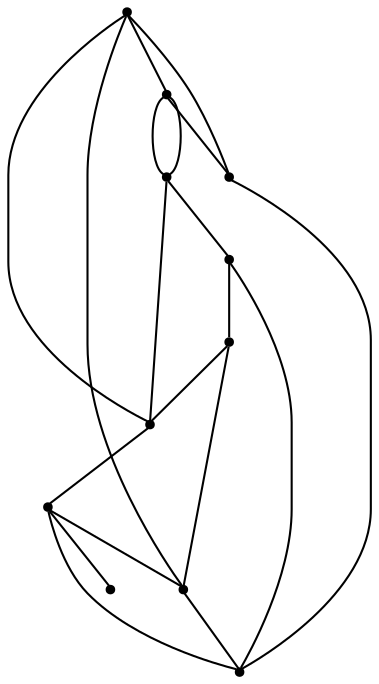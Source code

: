 graph {
  node [shape=point,comment="{\"directed\":false,\"doi\":\"10.1007/978-3-540-24595-7_22\",\"figure\":\"5 (1)\"}"]

  v0 [pos="459.54379996366276,1415.960251201283"]
  v1 [pos="472.1711755087209,1389.3352219552708"]
  v2 [pos="358.4,1352.0852117827446"]
  v3 [pos="415.6606422601744,1370.7102168690076"]
  v4 [pos="472.85878338481103,1352.0852117827446"]
  v5 [pos="371.02734375,1415.3352130543103"]
  v6 [pos="415.6606422601744,1437.96024611502"]
  v7 [pos="376.34083848110464,1384.0852130543103"]
  v8 [pos="424.9123682776163,1433.27274611502"]
  v9 [pos="455.54305959302326,1357.4602473865857"]
  v10 [pos="358.4,1390.0851914376926"]

  v0 -- v6 [id="-1",pos="459.54379996366276,1415.960251201283 442.2614371366279,1450.5644191395154 442.2614371366279,1450.5644191395154 442.2614371366279,1450.5644191395154 415.6606422601744,1437.96024611502 415.6606422601744,1437.96024611502 415.6606422601744,1437.96024611502"]
  v1 -- v0 [id="-2",pos="472.1711755087209,1389.3352219552708 459.54379996366276,1415.960251201283 459.54379996366276,1415.960251201283 459.54379996366276,1415.960251201283"]
  v10 -- v7 [id="-3",pos="358.4,1390.0851914376926 376.34083848110464,1384.0852130543103 376.34083848110464,1384.0852130543103 376.34083848110464,1384.0852130543103"]
  v7 -- v3 [id="-4",pos="376.34083848110464,1384.0852130543103 415.6606422601744,1370.7102168690076 415.6606422601744,1370.7102168690076 415.6606422601744,1370.7102168690076"]
  v3 -- v9 [id="-5",pos="415.6606422601744,1370.7102168690076 455.54305959302326,1357.4602473865857 455.54305959302326,1357.4602473865857 455.54305959302326,1357.4602473865857"]
  v9 -- v4 [id="-6",pos="455.54305959302326,1357.4602473865857 472.85878338481103,1352.0852117827446 472.85878338481103,1352.0852117827446 472.85878338481103,1352.0852117827446"]
  v4 -- v1 [id="-7",pos="472.85878338481103,1352.0852117827446 495.48798601017444,1344.1268631906223 495.48798601017444,1344.1268631906223 495.48798601017444,1344.1268631906223 495.48798601017444,1397.3435430815728 495.48798601017444,1397.3435430815728 495.48798601017444,1397.3435430815728 472.1711755087209,1389.3352219552708 472.1711755087209,1389.3352219552708 472.1711755087209,1389.3352219552708"]
  v1 -- v5 [id="-8",pos="472.1711755087209,1389.3352219552708 495.48798601017444,1344.1268631906223 495.48798601017444,1344.1268631906223 495.48798601017444,1344.1268631906223 335.80414244186045,1344.1268631906223 335.80414244186045,1344.1268631906223 335.80414244186045,1344.1268631906223 335.80414244186045,1397.3435430815728 335.80414244186045,1397.3435430815728 335.80414244186045,1397.3435430815728 371.02734375,1415.3352130543103 371.02734375,1415.3352130543103 371.02734375,1415.3352130543103"]
  v5 -- v10 [id="-9",pos="371.02734375,1415.3352130543103 358.4,1390.0851914376926 358.4,1390.0851914376926 358.4,1390.0851914376926"]
  v5 -- v6 [id="-10",pos="371.02734375,1415.3352130543103 389.03069131540695,1450.5644191395154 389.03069131540695,1450.5644191395154 389.03069131540695,1450.5644191395154 415.6606422601744,1437.96024611502 415.6606422601744,1437.96024611502 415.6606422601744,1437.96024611502"]
  v6 -- v8 [id="-11",pos="415.6606422601744,1437.96024611502 424.9123682776163,1433.27274611502 424.9123682776163,1433.27274611502 424.9123682776163,1433.27274611502"]
  v8 -- v0 [id="-12",pos="424.9123682776163,1433.27274611502 459.54379996366276,1415.960251201283 459.54379996366276,1415.960251201283 459.54379996366276,1415.960251201283"]
  v0 -- v9 [id="-13",pos="459.54379996366276,1415.960251201283 495.48798601017444,1397.3435430815728 495.48798601017444,1397.3435430815728 495.48798601017444,1397.3435430815728 455.54305959302326,1357.4602473865857 455.54305959302326,1357.4602473865857 455.54305959302326,1357.4602473865857"]
  v9 -- v7 [id="-15",pos="455.54305959302326,1357.4602473865857 389.03069131540695,1290.2852087309868 389.03069131540695,1290.2852087309868 389.03069131540695,1290.2852087309868 335.80414244186045,1344.1268631906223 335.80414244186045,1344.1268631906223 335.80414244186045,1344.1268631906223 376.34083848110464,1384.0852130543103 376.34083848110464,1384.0852130543103 376.34083848110464,1384.0852130543103"]
  v8 -- v7 [id="-16",pos="424.9123682776163,1433.27274611502 376.34083848110464,1384.0852130543103 376.34083848110464,1384.0852130543103 376.34083848110464,1384.0852130543103"]
  v10 -- v4 [id="-18",pos="358.4,1390.0851914376926 335.80414244186045,1397.3435430815728 335.80414244186045,1397.3435430815728 335.80414244186045,1397.3435430815728 389.03069131540695,1450.5644191395154 389.03069131540695,1450.5644191395154 389.03069131540695,1450.5644191395154 442.2614371366279,1450.5644191395154 442.2614371366279,1450.5644191395154 442.2614371366279,1450.5644191395154 495.48798601017444,1397.3435430815728 495.48798601017444,1397.3435430815728 495.48798601017444,1397.3435430815728 472.85878338481103,1352.0852117827446 472.85878338481103,1352.0852117827446 472.85878338481103,1352.0852117827446"]
  v3 -- v2 [id="-22",pos="415.6606422601744,1370.7102168690076 358.4,1352.0852117827446 358.4,1352.0852117827446 358.4,1352.0852117827446"]
  v6 -- v5 [id="-23",pos="415.6606422601744,1437.96024611502 371.02734375,1415.3352130543103 371.02734375,1415.3352130543103 371.02734375,1415.3352130543103"]
  v1 -- v3 [id="-24",pos="472.1711755087209,1389.3352219552708 415.6606422601744,1370.7102168690076 415.6606422601744,1370.7102168690076 415.6606422601744,1370.7102168690076"]
}
